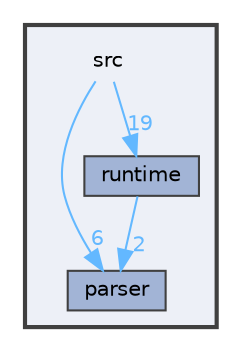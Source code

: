 digraph "src"
{
 // LATEX_PDF_SIZE
  bgcolor="transparent";
  edge [fontname=Helvetica,fontsize=10,labelfontname=Helvetica,labelfontsize=10];
  node [fontname=Helvetica,fontsize=10,shape=box,height=0.2,width=0.4];
  compound=true
  subgraph clusterdir_68267d1309a1af8e8297ef4c3efbcdba {
    graph [ bgcolor="#edf0f7", pencolor="grey25", label="", fontname=Helvetica,fontsize=10 style="filled,bold", URL="dir_68267d1309a1af8e8297ef4c3efbcdba.html",tooltip=""]
    dir_68267d1309a1af8e8297ef4c3efbcdba [shape=plaintext, label="src"];
  dir_6cd8491d143eb218b70983dbdb3c58bc [label="parser", fillcolor="#a2b4d6", color="grey25", style="filled", URL="dir_6cd8491d143eb218b70983dbdb3c58bc.html",tooltip=""];
  dir_bf9f26469d00835ba20ff8d80ee5a804 [label="runtime", fillcolor="#a2b4d6", color="grey25", style="filled", URL="dir_bf9f26469d00835ba20ff8d80ee5a804.html",tooltip=""];
  }
  dir_68267d1309a1af8e8297ef4c3efbcdba->dir_6cd8491d143eb218b70983dbdb3c58bc [headlabel="6", labeldistance=1.5 headhref="dir_000008_000006.html" href="dir_000008_000006.html" color="steelblue1" fontcolor="steelblue1"];
  dir_68267d1309a1af8e8297ef4c3efbcdba->dir_bf9f26469d00835ba20ff8d80ee5a804 [headlabel="19", labeldistance=1.5 headhref="dir_000008_000007.html" href="dir_000008_000007.html" color="steelblue1" fontcolor="steelblue1"];
  dir_bf9f26469d00835ba20ff8d80ee5a804->dir_6cd8491d143eb218b70983dbdb3c58bc [headlabel="2", labeldistance=1.5 headhref="dir_000007_000006.html" href="dir_000007_000006.html" color="steelblue1" fontcolor="steelblue1"];
}
